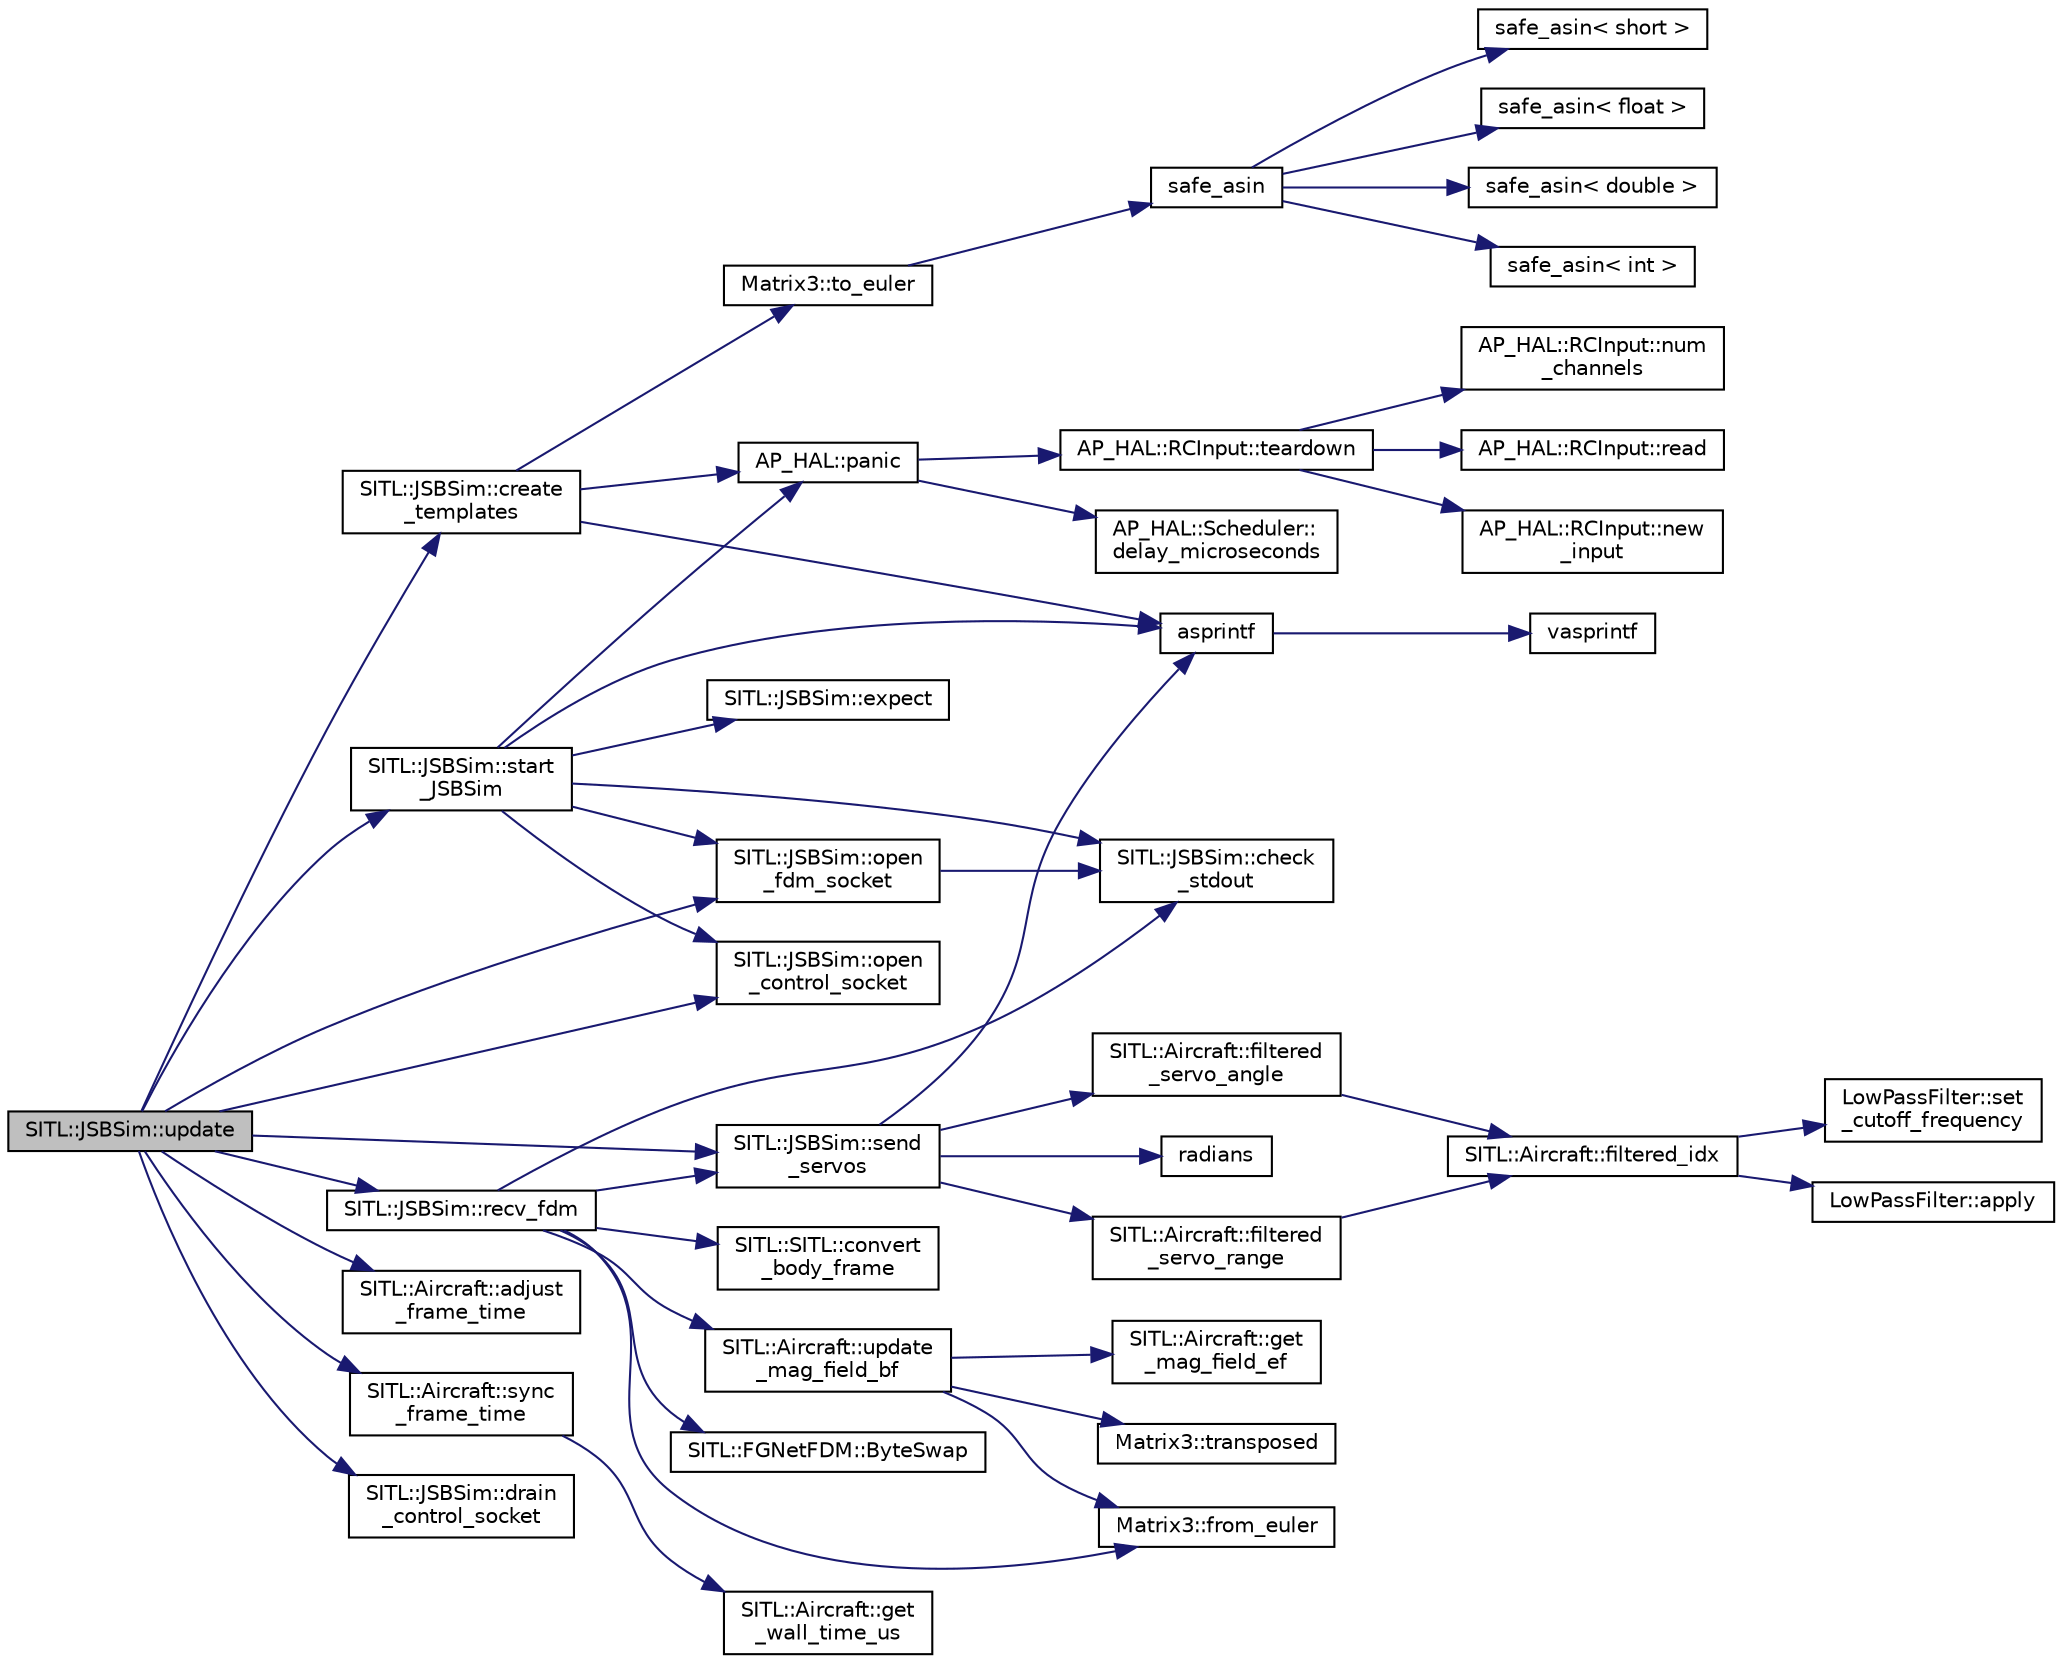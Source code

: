 digraph "SITL::JSBSim::update"
{
 // INTERACTIVE_SVG=YES
  edge [fontname="Helvetica",fontsize="10",labelfontname="Helvetica",labelfontsize="10"];
  node [fontname="Helvetica",fontsize="10",shape=record];
  rankdir="LR";
  Node1 [label="SITL::JSBSim::update",height=0.2,width=0.4,color="black", fillcolor="grey75", style="filled", fontcolor="black"];
  Node1 -> Node2 [color="midnightblue",fontsize="10",style="solid",fontname="Helvetica"];
  Node2 [label="SITL::JSBSim::create\l_templates",height=0.2,width=0.4,color="black", fillcolor="white", style="filled",URL="$classSITL_1_1JSBSim.html#aec306c89391f76a14577d56aaa71770c"];
  Node2 -> Node3 [color="midnightblue",fontsize="10",style="solid",fontname="Helvetica"];
  Node3 [label="asprintf",height=0.2,width=0.4,color="black", fillcolor="white", style="filled",URL="$replace_8cpp.html#a28a648dd20504ebc0c03623a28d82c93"];
  Node3 -> Node4 [color="midnightblue",fontsize="10",style="solid",fontname="Helvetica"];
  Node4 [label="vasprintf",height=0.2,width=0.4,color="black", fillcolor="white", style="filled",URL="$replace_8cpp.html#a4e85b35525311e653744c2bfd3e9971e"];
  Node2 -> Node5 [color="midnightblue",fontsize="10",style="solid",fontname="Helvetica"];
  Node5 [label="AP_HAL::panic",height=0.2,width=0.4,color="black", fillcolor="white", style="filled",URL="$namespaceAP__HAL.html#a71832f03d849a0c088f04fc98d3c8143"];
  Node5 -> Node6 [color="midnightblue",fontsize="10",style="solid",fontname="Helvetica"];
  Node6 [label="AP_HAL::RCInput::teardown",height=0.2,width=0.4,color="black", fillcolor="white", style="filled",URL="$classAP__HAL_1_1RCInput.html#a2bea13d38f2b9ae8bf5193a3a69f0a31"];
  Node6 -> Node7 [color="midnightblue",fontsize="10",style="solid",fontname="Helvetica"];
  Node7 [label="AP_HAL::RCInput::new\l_input",height=0.2,width=0.4,color="black", fillcolor="white", style="filled",URL="$classAP__HAL_1_1RCInput.html#aee1fade33080edef83dd7db0fad0f7da"];
  Node6 -> Node8 [color="midnightblue",fontsize="10",style="solid",fontname="Helvetica"];
  Node8 [label="AP_HAL::RCInput::num\l_channels",height=0.2,width=0.4,color="black", fillcolor="white", style="filled",URL="$classAP__HAL_1_1RCInput.html#ae55f959c6115c1f41783af3a2b6c4fcd"];
  Node6 -> Node9 [color="midnightblue",fontsize="10",style="solid",fontname="Helvetica"];
  Node9 [label="AP_HAL::RCInput::read",height=0.2,width=0.4,color="black", fillcolor="white", style="filled",URL="$classAP__HAL_1_1RCInput.html#a078fd7e6d2e6a899009ec674a8e03498"];
  Node5 -> Node10 [color="midnightblue",fontsize="10",style="solid",fontname="Helvetica"];
  Node10 [label="AP_HAL::Scheduler::\ldelay_microseconds",height=0.2,width=0.4,color="black", fillcolor="white", style="filled",URL="$classAP__HAL_1_1Scheduler.html#a78c4f1b1f192ac1c99544b6cc8f099b0"];
  Node2 -> Node11 [color="midnightblue",fontsize="10",style="solid",fontname="Helvetica"];
  Node11 [label="Matrix3::to_euler",height=0.2,width=0.4,color="black", fillcolor="white", style="filled",URL="$classMatrix3.html#a893c6a712d52e47dbb7ed2d7a548046e"];
  Node11 -> Node12 [color="midnightblue",fontsize="10",style="solid",fontname="Helvetica"];
  Node12 [label="safe_asin",height=0.2,width=0.4,color="black", fillcolor="white", style="filled",URL="$AP__Math_8cpp.html#a3370ada2588e54722319d65e00d8545c"];
  Node12 -> Node13 [color="midnightblue",fontsize="10",style="solid",fontname="Helvetica"];
  Node13 [label="safe_asin\< int \>",height=0.2,width=0.4,color="black", fillcolor="white", style="filled",URL="$AP__Math_8cpp.html#acde8e5813f30717986b84509948bf530"];
  Node12 -> Node14 [color="midnightblue",fontsize="10",style="solid",fontname="Helvetica"];
  Node14 [label="safe_asin\< short \>",height=0.2,width=0.4,color="black", fillcolor="white", style="filled",URL="$AP__Math_8cpp.html#a6baeda4985886aba9f6d5d5008ac2b10"];
  Node12 -> Node15 [color="midnightblue",fontsize="10",style="solid",fontname="Helvetica"];
  Node15 [label="safe_asin\< float \>",height=0.2,width=0.4,color="black", fillcolor="white", style="filled",URL="$AP__Math_8cpp.html#a48612e903b0ef12fa5653056a6d5b3f7"];
  Node12 -> Node16 [color="midnightblue",fontsize="10",style="solid",fontname="Helvetica"];
  Node16 [label="safe_asin\< double \>",height=0.2,width=0.4,color="black", fillcolor="white", style="filled",URL="$AP__Math_8cpp.html#a9f2aae5b5adb09329c1a64b433d148dd"];
  Node1 -> Node17 [color="midnightblue",fontsize="10",style="solid",fontname="Helvetica"];
  Node17 [label="SITL::JSBSim::start\l_JSBSim",height=0.2,width=0.4,color="black", fillcolor="white", style="filled",URL="$classSITL_1_1JSBSim.html#a8759d8fa971163fa07e163edacc80d04"];
  Node17 -> Node18 [color="midnightblue",fontsize="10",style="solid",fontname="Helvetica"];
  Node18 [label="SITL::JSBSim::open\l_fdm_socket",height=0.2,width=0.4,color="black", fillcolor="white", style="filled",URL="$classSITL_1_1JSBSim.html#a00cf6bb2ed2687ec6327dc2313edc8a4"];
  Node18 -> Node19 [color="midnightblue",fontsize="10",style="solid",fontname="Helvetica"];
  Node19 [label="SITL::JSBSim::check\l_stdout",height=0.2,width=0.4,color="black", fillcolor="white", style="filled",URL="$classSITL_1_1JSBSim.html#a7a215abef77dd3a3d8da5b9364a73e1b"];
  Node17 -> Node5 [color="midnightblue",fontsize="10",style="solid",fontname="Helvetica"];
  Node17 -> Node3 [color="midnightblue",fontsize="10",style="solid",fontname="Helvetica"];
  Node17 -> Node20 [color="midnightblue",fontsize="10",style="solid",fontname="Helvetica"];
  Node20 [label="SITL::JSBSim::expect",height=0.2,width=0.4,color="black", fillcolor="white", style="filled",URL="$classSITL_1_1JSBSim.html#a313cd68d8c8eb8e376efb5c5e95a119c"];
  Node17 -> Node21 [color="midnightblue",fontsize="10",style="solid",fontname="Helvetica"];
  Node21 [label="SITL::JSBSim::open\l_control_socket",height=0.2,width=0.4,color="black", fillcolor="white", style="filled",URL="$classSITL_1_1JSBSim.html#a1180eb7c0de42526ac8b2096c6fae10a"];
  Node17 -> Node19 [color="midnightblue",fontsize="10",style="solid",fontname="Helvetica"];
  Node1 -> Node21 [color="midnightblue",fontsize="10",style="solid",fontname="Helvetica"];
  Node1 -> Node18 [color="midnightblue",fontsize="10",style="solid",fontname="Helvetica"];
  Node1 -> Node22 [color="midnightblue",fontsize="10",style="solid",fontname="Helvetica"];
  Node22 [label="SITL::JSBSim::send\l_servos",height=0.2,width=0.4,color="black", fillcolor="white", style="filled",URL="$classSITL_1_1JSBSim.html#a63f89f6cd963d65191bc3ef635286dc7"];
  Node22 -> Node23 [color="midnightblue",fontsize="10",style="solid",fontname="Helvetica"];
  Node23 [label="SITL::Aircraft::filtered\l_servo_angle",height=0.2,width=0.4,color="black", fillcolor="white", style="filled",URL="$classSITL_1_1Aircraft.html#a057713321d945fa4a97cd30fb684d15a"];
  Node23 -> Node24 [color="midnightblue",fontsize="10",style="solid",fontname="Helvetica"];
  Node24 [label="SITL::Aircraft::filtered_idx",height=0.2,width=0.4,color="black", fillcolor="white", style="filled",URL="$classSITL_1_1Aircraft.html#a6e437d1e0d08e28422a0ce365d3fdc8e"];
  Node24 -> Node25 [color="midnightblue",fontsize="10",style="solid",fontname="Helvetica"];
  Node25 [label="LowPassFilter::set\l_cutoff_frequency",height=0.2,width=0.4,color="black", fillcolor="white", style="filled",URL="$classLowPassFilter.html#a1cc5016de137b01080fa0a6fa7fe53cd"];
  Node24 -> Node26 [color="midnightblue",fontsize="10",style="solid",fontname="Helvetica"];
  Node26 [label="LowPassFilter::apply",height=0.2,width=0.4,color="black", fillcolor="white", style="filled",URL="$classLowPassFilter.html#aa390849d2e18ff3287f92b89d8657841"];
  Node22 -> Node27 [color="midnightblue",fontsize="10",style="solid",fontname="Helvetica"];
  Node27 [label="SITL::Aircraft::filtered\l_servo_range",height=0.2,width=0.4,color="black", fillcolor="white", style="filled",URL="$classSITL_1_1Aircraft.html#a1e7462de0ec320a4a7731054d8ea322d"];
  Node27 -> Node24 [color="midnightblue",fontsize="10",style="solid",fontname="Helvetica"];
  Node22 -> Node3 [color="midnightblue",fontsize="10",style="solid",fontname="Helvetica"];
  Node22 -> Node28 [color="midnightblue",fontsize="10",style="solid",fontname="Helvetica"];
  Node28 [label="radians",height=0.2,width=0.4,color="black", fillcolor="white", style="filled",URL="$AP__Math_8h.html#a75b14352ec1c95a8276af9a0813cfdc3"];
  Node1 -> Node29 [color="midnightblue",fontsize="10",style="solid",fontname="Helvetica"];
  Node29 [label="SITL::JSBSim::recv_fdm",height=0.2,width=0.4,color="black", fillcolor="white", style="filled",URL="$classSITL_1_1JSBSim.html#ac3a7a04e8c830f9be50a8d2a953833a1"];
  Node29 -> Node19 [color="midnightblue",fontsize="10",style="solid",fontname="Helvetica"];
  Node29 -> Node22 [color="midnightblue",fontsize="10",style="solid",fontname="Helvetica"];
  Node29 -> Node30 [color="midnightblue",fontsize="10",style="solid",fontname="Helvetica"];
  Node30 [label="SITL::FGNetFDM::ByteSwap",height=0.2,width=0.4,color="black", fillcolor="white", style="filled",URL="$classSITL_1_1FGNetFDM.html#a6676bdd26a6dfd576c0a9543c1e08c5d"];
  Node29 -> Node31 [color="midnightblue",fontsize="10",style="solid",fontname="Helvetica"];
  Node31 [label="SITL::SITL::convert\l_body_frame",height=0.2,width=0.4,color="black", fillcolor="white", style="filled",URL="$classSITL_1_1SITL.html#a03477afd4c3a2eb26d6379c41bffdee9"];
  Node29 -> Node32 [color="midnightblue",fontsize="10",style="solid",fontname="Helvetica"];
  Node32 [label="Matrix3::from_euler",height=0.2,width=0.4,color="black", fillcolor="white", style="filled",URL="$classMatrix3.html#a62587bd216436f09f06b9e1330f84bc0"];
  Node29 -> Node33 [color="midnightblue",fontsize="10",style="solid",fontname="Helvetica"];
  Node33 [label="SITL::Aircraft::update\l_mag_field_bf",height=0.2,width=0.4,color="black", fillcolor="white", style="filled",URL="$classSITL_1_1Aircraft.html#a6bf8f8d73b3cac2df90a20feff7c33ab"];
  Node33 -> Node34 [color="midnightblue",fontsize="10",style="solid",fontname="Helvetica"];
  Node34 [label="SITL::Aircraft::get\l_mag_field_ef",height=0.2,width=0.4,color="black", fillcolor="white", style="filled",URL="$classSITL_1_1Aircraft.html#ac1bfd277815fb52895e5bc409fb69ea1"];
  Node33 -> Node32 [color="midnightblue",fontsize="10",style="solid",fontname="Helvetica"];
  Node33 -> Node35 [color="midnightblue",fontsize="10",style="solid",fontname="Helvetica"];
  Node35 [label="Matrix3::transposed",height=0.2,width=0.4,color="black", fillcolor="white", style="filled",URL="$classMatrix3.html#a18e2df03dec4abdf11fc9fb60ed7c226"];
  Node1 -> Node36 [color="midnightblue",fontsize="10",style="solid",fontname="Helvetica"];
  Node36 [label="SITL::Aircraft::adjust\l_frame_time",height=0.2,width=0.4,color="black", fillcolor="white", style="filled",URL="$classSITL_1_1Aircraft.html#ac530b1fc848bb23a0e5d55a93db7155c"];
  Node1 -> Node37 [color="midnightblue",fontsize="10",style="solid",fontname="Helvetica"];
  Node37 [label="SITL::Aircraft::sync\l_frame_time",height=0.2,width=0.4,color="black", fillcolor="white", style="filled",URL="$classSITL_1_1Aircraft.html#a62156d8d68f444998c58c6270512fbd6"];
  Node37 -> Node38 [color="midnightblue",fontsize="10",style="solid",fontname="Helvetica"];
  Node38 [label="SITL::Aircraft::get\l_wall_time_us",height=0.2,width=0.4,color="black", fillcolor="white", style="filled",URL="$classSITL_1_1Aircraft.html#a7a3bcc97f481dd5427fc740eef5a2c4e"];
  Node1 -> Node39 [color="midnightblue",fontsize="10",style="solid",fontname="Helvetica"];
  Node39 [label="SITL::JSBSim::drain\l_control_socket",height=0.2,width=0.4,color="black", fillcolor="white", style="filled",URL="$classSITL_1_1JSBSim.html#aa78666a26d80823afcefd4f5e879ff4c"];
}
